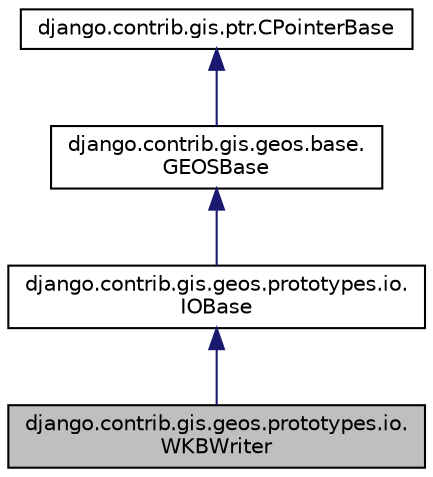 digraph "django.contrib.gis.geos.prototypes.io.WKBWriter"
{
 // LATEX_PDF_SIZE
  edge [fontname="Helvetica",fontsize="10",labelfontname="Helvetica",labelfontsize="10"];
  node [fontname="Helvetica",fontsize="10",shape=record];
  Node1 [label="django.contrib.gis.geos.prototypes.io.\lWKBWriter",height=0.2,width=0.4,color="black", fillcolor="grey75", style="filled", fontcolor="black",tooltip=" "];
  Node2 -> Node1 [dir="back",color="midnightblue",fontsize="10",style="solid",fontname="Helvetica"];
  Node2 [label="django.contrib.gis.geos.prototypes.io.\lIOBase",height=0.2,width=0.4,color="black", fillcolor="white", style="filled",URL="$classdjango_1_1contrib_1_1gis_1_1geos_1_1prototypes_1_1io_1_1_i_o_base.html",tooltip=" "];
  Node3 -> Node2 [dir="back",color="midnightblue",fontsize="10",style="solid",fontname="Helvetica"];
  Node3 [label="django.contrib.gis.geos.base.\lGEOSBase",height=0.2,width=0.4,color="black", fillcolor="white", style="filled",URL="$classdjango_1_1contrib_1_1gis_1_1geos_1_1base_1_1_g_e_o_s_base.html",tooltip=" "];
  Node4 -> Node3 [dir="back",color="midnightblue",fontsize="10",style="solid",fontname="Helvetica"];
  Node4 [label="django.contrib.gis.ptr.CPointerBase",height=0.2,width=0.4,color="black", fillcolor="white", style="filled",URL="$classdjango_1_1contrib_1_1gis_1_1ptr_1_1_c_pointer_base.html",tooltip=" "];
}
